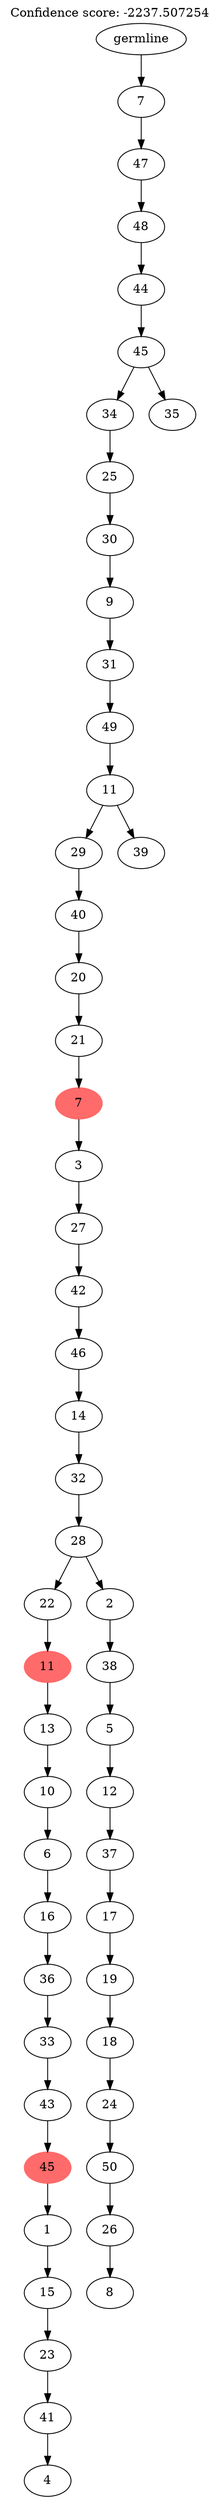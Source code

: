 digraph g {
	"51" -> "52";
	"52" [label="4"];
	"50" -> "51";
	"51" [label="41"];
	"49" -> "50";
	"50" [label="23"];
	"48" -> "49";
	"49" [label="15"];
	"47" -> "48";
	"48" [label="1"];
	"46" -> "47";
	"47" [color=indianred1, style=filled, label="45"];
	"45" -> "46";
	"46" [label="43"];
	"44" -> "45";
	"45" [label="33"];
	"43" -> "44";
	"44" [label="36"];
	"42" -> "43";
	"43" [label="16"];
	"41" -> "42";
	"42" [label="6"];
	"40" -> "41";
	"41" [label="10"];
	"39" -> "40";
	"40" [label="13"];
	"38" -> "39";
	"39" [color=indianred1, style=filled, label="11"];
	"36" -> "37";
	"37" [label="8"];
	"35" -> "36";
	"36" [label="26"];
	"34" -> "35";
	"35" [label="50"];
	"33" -> "34";
	"34" [label="24"];
	"32" -> "33";
	"33" [label="18"];
	"31" -> "32";
	"32" [label="19"];
	"30" -> "31";
	"31" [label="17"];
	"29" -> "30";
	"30" [label="37"];
	"28" -> "29";
	"29" [label="12"];
	"27" -> "28";
	"28" [label="5"];
	"26" -> "27";
	"27" [label="38"];
	"25" -> "26";
	"26" [label="2"];
	"25" -> "38";
	"38" [label="22"];
	"24" -> "25";
	"25" [label="28"];
	"23" -> "24";
	"24" [label="32"];
	"22" -> "23";
	"23" [label="14"];
	"21" -> "22";
	"22" [label="46"];
	"20" -> "21";
	"21" [label="42"];
	"19" -> "20";
	"20" [label="27"];
	"18" -> "19";
	"19" [label="3"];
	"17" -> "18";
	"18" [color=indianred1, style=filled, label="7"];
	"16" -> "17";
	"17" [label="21"];
	"15" -> "16";
	"16" [label="20"];
	"14" -> "15";
	"15" [label="40"];
	"13" -> "14";
	"14" [label="29"];
	"13" -> "53";
	"53" [label="39"];
	"12" -> "13";
	"13" [label="11"];
	"11" -> "12";
	"12" [label="49"];
	"10" -> "11";
	"11" [label="31"];
	"9" -> "10";
	"10" [label="9"];
	"8" -> "9";
	"9" [label="30"];
	"7" -> "8";
	"8" [label="25"];
	"5" -> "6";
	"6" [label="35"];
	"5" -> "7";
	"7" [label="34"];
	"4" -> "5";
	"5" [label="45"];
	"3" -> "4";
	"4" [label="44"];
	"2" -> "3";
	"3" [label="48"];
	"1" -> "2";
	"2" [label="47"];
	"0" -> "1";
	"1" [label="7"];
	"0" [label="germline"];
	labelloc="t";
	label="Confidence score: -2237.507254";
}

